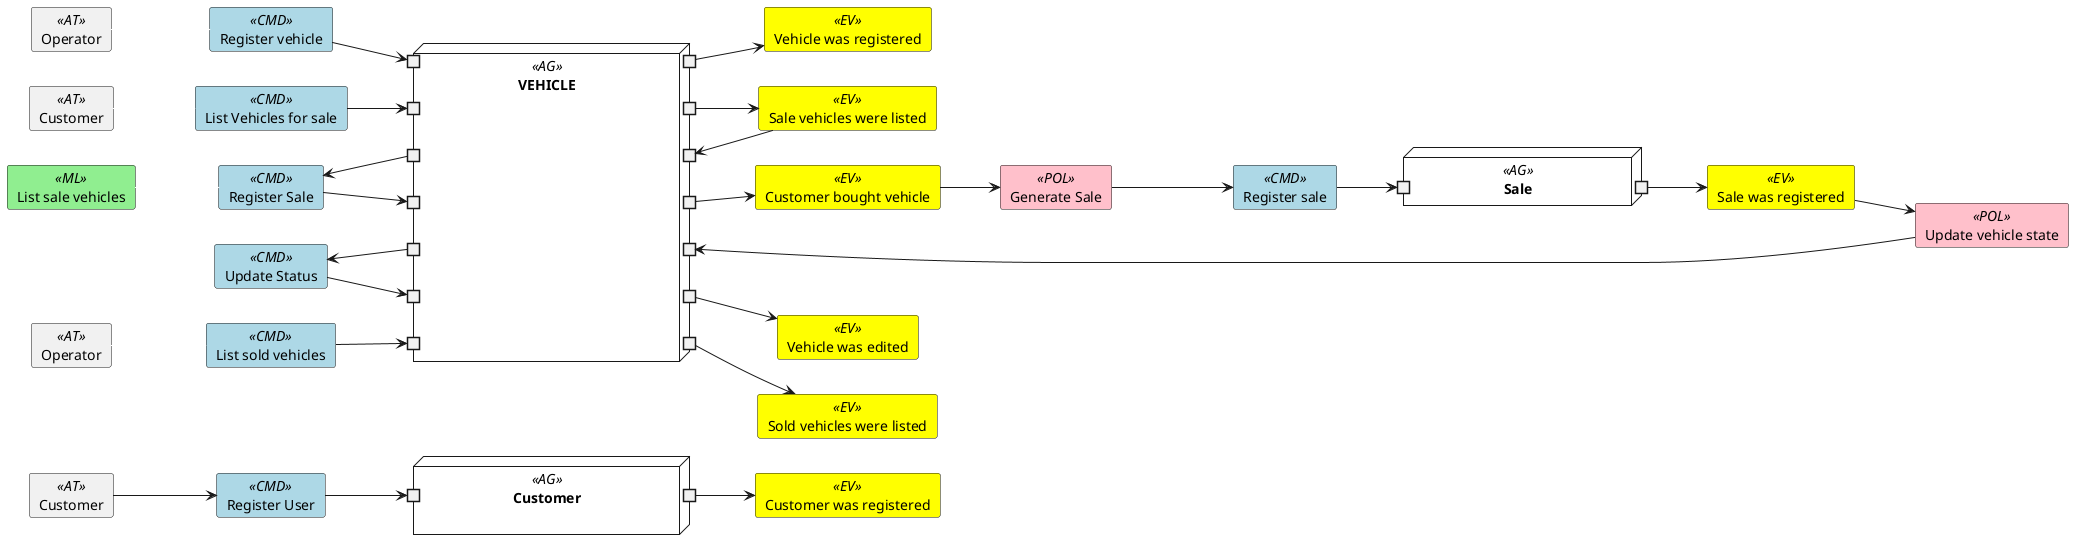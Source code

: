 @startuml
left to right direction


card Customer as cu2  <<AT>>
card "Register User" as cmd0  <<CMD>> #lightblue
node "Customer" as node1 <<AG>> {
  portin " " as p0
  portout " " as po0
}
card "Customer was registered" as ev  <<EV>> #yellow

cu2 --> cmd0
cmd0 --> p0
po0 --> ev


card Operator as op1  <<AT>>
card Customer as cu1  <<AT>>
card Operator as op2  <<AT>>

card "Register vehicle" as cmd1 <<CMD>> #lightblue
card "List Vehicles for sale" as cmd2 <<CMD>> #lightblue
card "Register Sale" as cmd3 <<CMD>> #lightblue
card "Update Status" as cmd4 <<CMD>> #lightblue
card "List sold vehicles" as cmd5 <<CMD>> #lightblue

card "List sale vehicles" as ml0 <<ML>> #lightgreen

card "Vehicle was registered" as ev0 <<EV>>#yellow
card "Sale vehicles were listed" as ev1 <<EV>>#yellow
card "Customer bought vehicle" as ev2 <<EV>>#yellow
card "Vehicle was edited" as ev3 <<EV>>#yellow
card "Sold vehicles were listed" as ev4 <<EV>>#yellow

card "Generate Sale" as pol0  <<POL>> #pink
node "VEHICLE" as node2 <<AG>> {
  portin " " as p1
  portin " " as p2
  portin " " as p3
  portin " " as p4
  portin " " as p5
  portin " " as p6
  portin " " as p7
  portout " " as po1
  portout " " as po2
  portout " " as po4
  portout " " as po3
  portout " " as po5
  portout " " as po6
  portout " " as po7
}

op1 --> cmd1 #white
cmd1 --> p7
po7 --> ev0
cu1 --> cmd2 #white
cmd2 --> p6
po6 --> ev1
ev1 -up-> po5
ml0 --> cmd3 #white

cmd3 <-- p5
cmd3 --> p4

po4 --> ev2
ev2 --> pol0

card "Register sale" as cmd6  <<CMD>> #lightblue
node "Sale" as node3 <<AG>> {
  portin " " as p10
  portout " " as po10
}
card "Sale was registered" as ev10  <<EV>> #yellow
card "Update vehicle state" as pol10  <<POL>> #pink
cmd6 --> p10
po10 --> ev10
ev10 --> pol10

pol0 ---> cmd6
pol10 ---up---> po3


cmd4 <-- p3
cmd4 --> p2
po2 --> ev3
po1 --> ev4
op2 --> cmd5 #white
cmd5 --> p1
@enduml